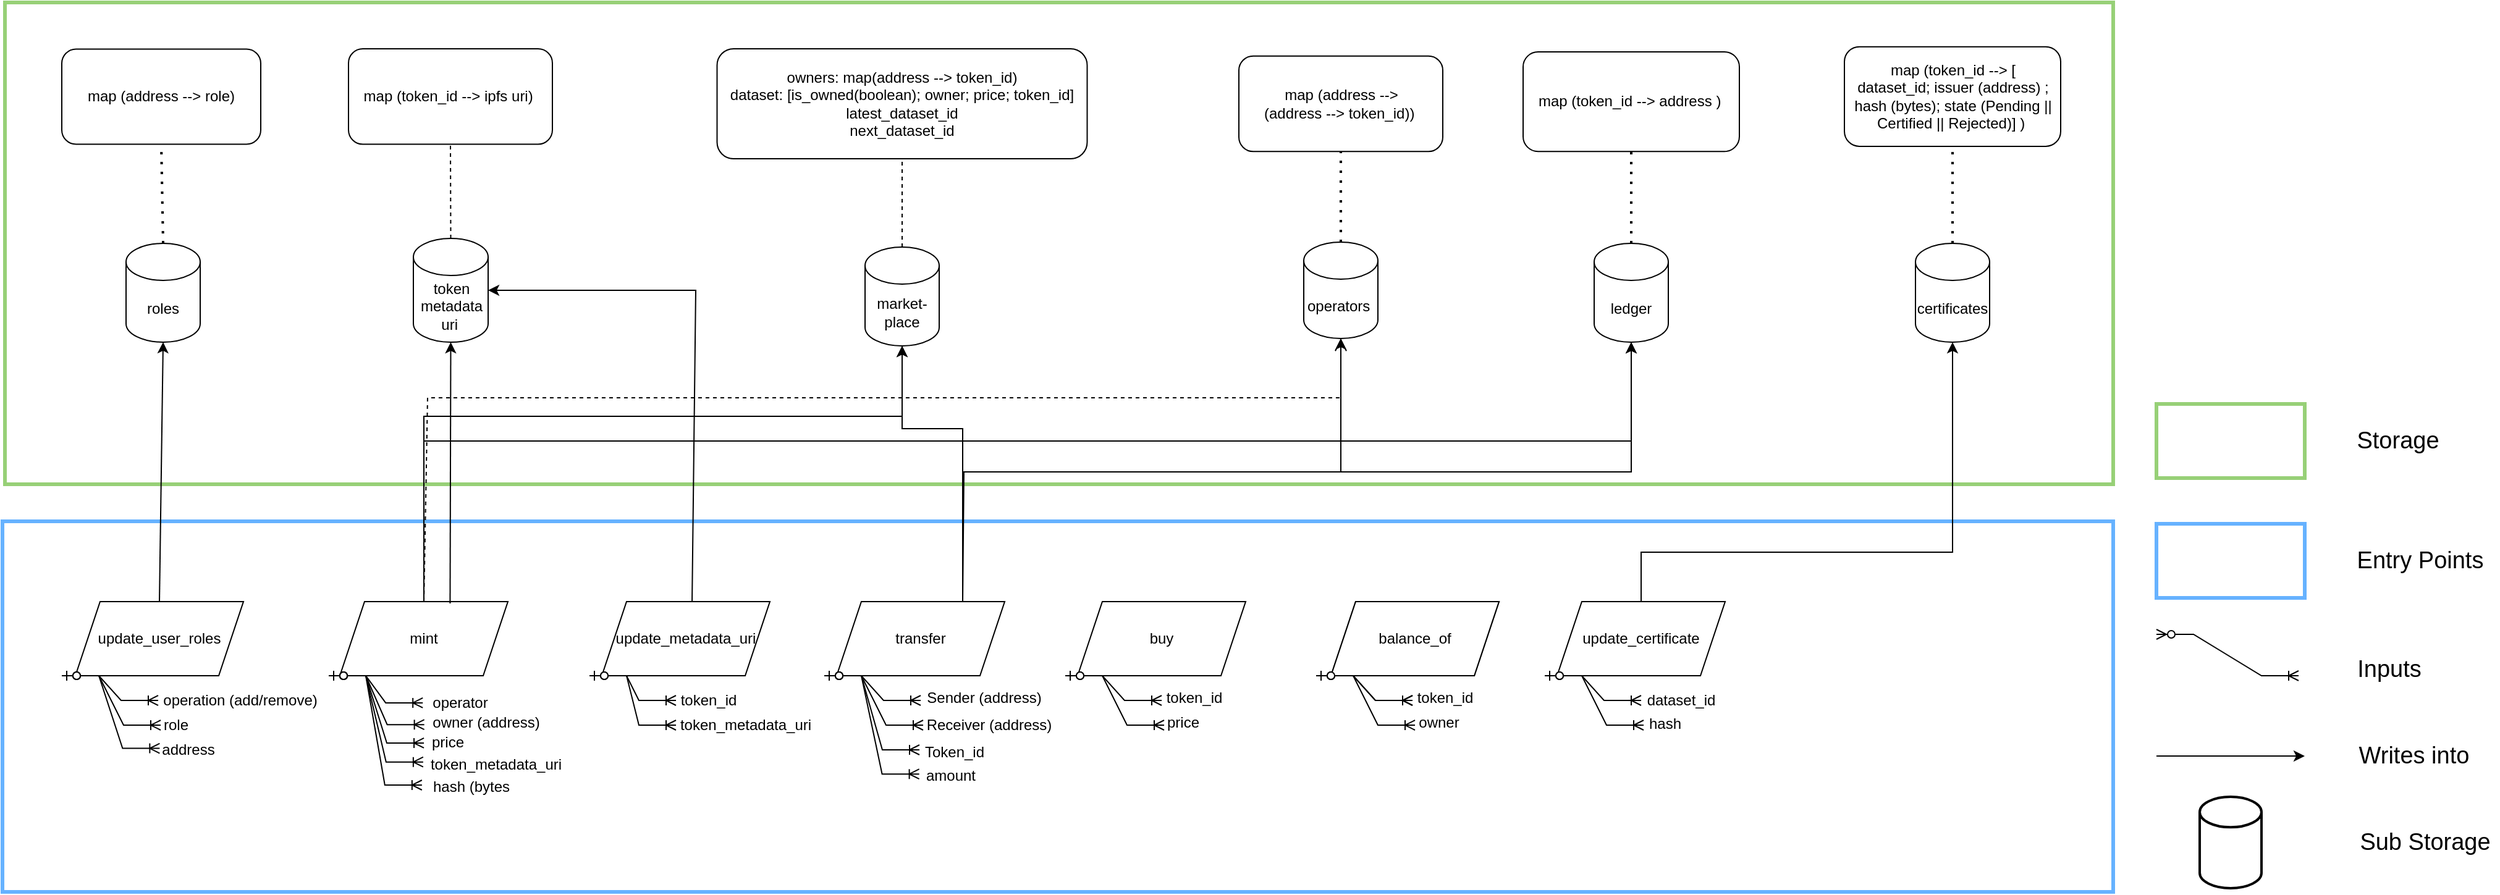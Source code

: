 <mxfile version="16.4.11" type="device" pages="2"><diagram id="ICNTY-sKX2gG1Nzq37Uo" name="Page-1"><mxGraphModel dx="1254" dy="1950" grid="1" gridSize="5" guides="1" tooltips="1" connect="1" arrows="1" fold="1" page="1" pageScale="1" pageWidth="827" pageHeight="1169" math="0" shadow="0"><root><mxCell id="0"/><mxCell id="1" parent="0"/><mxCell id="NSoQXmFxLBvkmw6NQW_M-10" value="" style="verticalLabelPosition=bottom;verticalAlign=top;html=1;shape=mxgraph.basic.rect;fillColor2=none;strokeWidth=3;size=20;indent=5;fillColor=none;gradientColor=#ffffff;strokeColor=#66B2FF;" vertex="1" parent="1"><mxGeometry x="292" y="285" width="1708" height="300" as="geometry"/></mxCell><mxCell id="NSoQXmFxLBvkmw6NQW_M-9" value="" style="verticalLabelPosition=bottom;verticalAlign=top;html=1;shape=mxgraph.basic.rect;fillColor2=none;strokeWidth=3;size=20;indent=5;gradientColor=#ffffff;fillColor=none;strokeColor=#97D077;" vertex="1" parent="1"><mxGeometry x="294" y="-135" width="1706" height="390" as="geometry"/></mxCell><mxCell id="802UrPeSLkG1yk2Ts2dt-2" value="roles" style="shape=cylinder3;whiteSpace=wrap;html=1;boundedLbl=1;backgroundOutline=1;size=15;" vertex="1" parent="1"><mxGeometry x="392" y="60" width="60" height="80" as="geometry"/></mxCell><mxCell id="802UrPeSLkG1yk2Ts2dt-3" value="update_user_roles" style="shape=parallelogram;perimeter=parallelogramPerimeter;whiteSpace=wrap;html=1;fixedSize=1;" vertex="1" parent="1"><mxGeometry x="351" y="350" width="136" height="60" as="geometry"/></mxCell><mxCell id="802UrPeSLkG1yk2Ts2dt-5" value="" style="edgeStyle=entityRelationEdgeStyle;fontSize=12;html=1;endArrow=ERoneToMany;startArrow=ERzeroToOne;rounded=0;" edge="1" parent="1"><mxGeometry width="100" height="100" relative="1" as="geometry"><mxPoint x="340" y="410" as="sourcePoint"/><mxPoint x="420" y="450" as="targetPoint"/></mxGeometry></mxCell><mxCell id="802UrPeSLkG1yk2Ts2dt-6" value="" style="edgeStyle=entityRelationEdgeStyle;fontSize=12;html=1;endArrow=ERoneToMany;startArrow=ERzeroToOne;rounded=0;" edge="1" parent="1"><mxGeometry width="100" height="100" relative="1" as="geometry"><mxPoint x="340" y="410" as="sourcePoint"/><mxPoint x="418" y="430" as="targetPoint"/></mxGeometry></mxCell><mxCell id="802UrPeSLkG1yk2Ts2dt-7" value="operation (add/remove)" style="text;html=1;align=center;verticalAlign=middle;resizable=0;points=[];autosize=1;strokeColor=none;fillColor=none;" vertex="1" parent="1"><mxGeometry x="412" y="418" width="144" height="24" as="geometry"/></mxCell><mxCell id="802UrPeSLkG1yk2Ts2dt-8" value="role" style="text;html=1;align=center;verticalAlign=middle;resizable=0;points=[];autosize=1;strokeColor=none;fillColor=none;" vertex="1" parent="1"><mxGeometry x="414" y="438" width="36" height="24" as="geometry"/></mxCell><mxCell id="802UrPeSLkG1yk2Ts2dt-10" value="" style="edgeStyle=entityRelationEdgeStyle;fontSize=12;html=1;endArrow=ERoneToMany;startArrow=ERzeroToOne;rounded=0;entryX=0.144;entryY=1.283;entryDx=0;entryDy=0;entryPerimeter=0;" edge="1" parent="1" target="802UrPeSLkG1yk2Ts2dt-8"><mxGeometry width="100" height="100" relative="1" as="geometry"><mxPoint x="340" y="410" as="sourcePoint"/><mxPoint x="424" y="474" as="targetPoint"/></mxGeometry></mxCell><mxCell id="802UrPeSLkG1yk2Ts2dt-11" value="address" style="text;html=1;align=center;verticalAlign=middle;resizable=0;points=[];autosize=1;strokeColor=none;fillColor=none;" vertex="1" parent="1"><mxGeometry x="412" y="458" width="60" height="24" as="geometry"/></mxCell><mxCell id="802UrPeSLkG1yk2Ts2dt-12" value="" style="endArrow=classic;html=1;rounded=0;entryX=0.5;entryY=1;entryDx=0;entryDy=0;entryPerimeter=0;exitX=0.5;exitY=0;exitDx=0;exitDy=0;" edge="1" parent="1" source="802UrPeSLkG1yk2Ts2dt-3" target="802UrPeSLkG1yk2Ts2dt-2"><mxGeometry width="50" height="50" relative="1" as="geometry"><mxPoint x="378" y="210" as="sourcePoint"/><mxPoint x="428" y="160" as="targetPoint"/></mxGeometry></mxCell><mxCell id="802UrPeSLkG1yk2Ts2dt-13" value="mint" style="shape=parallelogram;perimeter=parallelogramPerimeter;whiteSpace=wrap;html=1;fixedSize=1;" vertex="1" parent="1"><mxGeometry x="565" y="350" width="136" height="60" as="geometry"/></mxCell><mxCell id="802UrPeSLkG1yk2Ts2dt-14" value="" style="edgeStyle=entityRelationEdgeStyle;fontSize=12;html=1;endArrow=ERoneToMany;startArrow=ERzeroToOne;rounded=0;entryX=-0.007;entryY=0.556;entryDx=0;entryDy=0;entryPerimeter=0;" edge="1" parent="1" target="802UrPeSLkG1yk2Ts2dt-17"><mxGeometry width="100" height="100" relative="1" as="geometry"><mxPoint x="556" y="410" as="sourcePoint"/><mxPoint x="636" y="450" as="targetPoint"/></mxGeometry></mxCell><mxCell id="802UrPeSLkG1yk2Ts2dt-15" value="" style="edgeStyle=entityRelationEdgeStyle;fontSize=12;html=1;endArrow=ERoneToMany;startArrow=ERzeroToOne;rounded=0;entryX=-0.034;entryY=0.499;entryDx=0;entryDy=0;entryPerimeter=0;" edge="1" parent="1" target="802UrPeSLkG1yk2Ts2dt-16"><mxGeometry width="100" height="100" relative="1" as="geometry"><mxPoint x="556" y="410" as="sourcePoint"/><mxPoint x="634" y="430" as="targetPoint"/></mxGeometry></mxCell><mxCell id="802UrPeSLkG1yk2Ts2dt-16" value="operator" style="text;html=1;align=center;verticalAlign=middle;resizable=0;points=[];autosize=1;strokeColor=none;fillColor=none;" vertex="1" parent="1"><mxGeometry x="634" y="418" width="56" height="28" as="geometry"/></mxCell><mxCell id="802UrPeSLkG1yk2Ts2dt-17" value="owner (address)" style="text;html=1;align=center;verticalAlign=middle;resizable=0;points=[];autosize=1;strokeColor=none;fillColor=none;" vertex="1" parent="1"><mxGeometry x="634" y="434" width="98" height="28" as="geometry"/></mxCell><mxCell id="802UrPeSLkG1yk2Ts2dt-18" value="" style="edgeStyle=entityRelationEdgeStyle;fontSize=12;html=1;endArrow=ERoneToMany;startArrow=ERzeroToOne;rounded=0;entryX=-0.028;entryY=0.517;entryDx=0;entryDy=0;entryPerimeter=0;" edge="1" parent="1" target="802UrPeSLkG1yk2Ts2dt-19"><mxGeometry width="100" height="100" relative="1" as="geometry"><mxPoint x="556" y="410" as="sourcePoint"/><mxPoint x="627" y="466" as="targetPoint"/></mxGeometry></mxCell><mxCell id="802UrPeSLkG1yk2Ts2dt-19" value="price" style="text;html=1;align=center;verticalAlign=middle;resizable=0;points=[];autosize=1;strokeColor=none;fillColor=none;" vertex="1" parent="1"><mxGeometry x="634" y="450" width="35" height="28" as="geometry"/></mxCell><mxCell id="802UrPeSLkG1yk2Ts2dt-27" value="map (address --&amp;gt; role)" style="rounded=1;whiteSpace=wrap;html=1;" vertex="1" parent="1"><mxGeometry x="340" y="-97.25" width="161" height="77" as="geometry"/></mxCell><mxCell id="802UrPeSLkG1yk2Ts2dt-28" value="" style="edgeStyle=entityRelationEdgeStyle;fontSize=12;html=1;endArrow=ERoneToMany;startArrow=ERzeroToOne;rounded=0;entryX=0.012;entryY=0.422;entryDx=0;entryDy=0;entryPerimeter=0;" edge="1" parent="1" target="802UrPeSLkG1yk2Ts2dt-29"><mxGeometry width="100" height="100" relative="1" as="geometry"><mxPoint x="556" y="410" as="sourcePoint"/><mxPoint x="627" y="482" as="targetPoint"/></mxGeometry></mxCell><mxCell id="802UrPeSLkG1yk2Ts2dt-29" value="token_metadata_uri" style="text;html=1;align=center;verticalAlign=middle;resizable=0;points=[];autosize=1;strokeColor=none;fillColor=none;" vertex="1" parent="1"><mxGeometry x="631" y="468" width="119" height="28" as="geometry"/></mxCell><mxCell id="802UrPeSLkG1yk2Ts2dt-30" value="token metadata uri&amp;nbsp;" style="shape=cylinder3;whiteSpace=wrap;html=1;boundedLbl=1;backgroundOutline=1;size=15;" vertex="1" parent="1"><mxGeometry x="624.5" y="56" width="60.5" height="84" as="geometry"/></mxCell><mxCell id="802UrPeSLkG1yk2Ts2dt-31" value="" style="endArrow=classic;html=1;rounded=0;entryX=0.5;entryY=1;entryDx=0;entryDy=0;entryPerimeter=0;exitX=0.656;exitY=0.025;exitDx=0;exitDy=0;exitPerimeter=0;" edge="1" parent="1" source="802UrPeSLkG1yk2Ts2dt-13" target="802UrPeSLkG1yk2Ts2dt-30"><mxGeometry width="50" height="50" relative="1" as="geometry"><mxPoint x="650" y="255" as="sourcePoint"/><mxPoint x="806.6" y="140" as="targetPoint"/></mxGeometry></mxCell><mxCell id="802UrPeSLkG1yk2Ts2dt-32" value="update_metadata_uri" style="shape=parallelogram;perimeter=parallelogramPerimeter;whiteSpace=wrap;html=1;fixedSize=1;" vertex="1" parent="1"><mxGeometry x="777" y="350" width="136" height="60" as="geometry"/></mxCell><mxCell id="802UrPeSLkG1yk2Ts2dt-33" value="" style="edgeStyle=entityRelationEdgeStyle;fontSize=12;html=1;endArrow=ERoneToMany;startArrow=ERzeroToOne;rounded=0;" edge="1" parent="1"><mxGeometry width="100" height="100" relative="1" as="geometry"><mxPoint x="767" y="410" as="sourcePoint"/><mxPoint x="837" y="450" as="targetPoint"/></mxGeometry></mxCell><mxCell id="802UrPeSLkG1yk2Ts2dt-34" value="" style="edgeStyle=entityRelationEdgeStyle;fontSize=12;html=1;endArrow=ERoneToMany;startArrow=ERzeroToOne;rounded=0;" edge="1" parent="1"><mxGeometry width="100" height="100" relative="1" as="geometry"><mxPoint x="767" y="410" as="sourcePoint"/><mxPoint x="837" y="430" as="targetPoint"/></mxGeometry></mxCell><mxCell id="802UrPeSLkG1yk2Ts2dt-35" value="token_id" style="text;html=1;align=center;verticalAlign=middle;resizable=0;points=[];autosize=1;strokeColor=none;fillColor=none;" vertex="1" parent="1"><mxGeometry x="835" y="416" width="56" height="28" as="geometry"/></mxCell><mxCell id="802UrPeSLkG1yk2Ts2dt-36" value="token_metadata_uri" style="text;html=1;align=center;verticalAlign=middle;resizable=0;points=[];autosize=1;strokeColor=none;fillColor=none;" vertex="1" parent="1"><mxGeometry x="833" y="436" width="119" height="28" as="geometry"/></mxCell><mxCell id="802UrPeSLkG1yk2Ts2dt-49" value="transfer" style="shape=parallelogram;perimeter=parallelogramPerimeter;whiteSpace=wrap;html=1;fixedSize=1;" vertex="1" parent="1"><mxGeometry x="967" y="350" width="136" height="60" as="geometry"/></mxCell><mxCell id="802UrPeSLkG1yk2Ts2dt-50" value="" style="edgeStyle=entityRelationEdgeStyle;fontSize=12;html=1;endArrow=ERoneToMany;startArrow=ERzeroToOne;rounded=0;" edge="1" parent="1"><mxGeometry width="100" height="100" relative="1" as="geometry"><mxPoint x="957" y="410" as="sourcePoint"/><mxPoint x="1037" y="450" as="targetPoint"/></mxGeometry></mxCell><mxCell id="802UrPeSLkG1yk2Ts2dt-51" value="" style="edgeStyle=entityRelationEdgeStyle;fontSize=12;html=1;endArrow=ERoneToMany;startArrow=ERzeroToOne;rounded=0;" edge="1" parent="1"><mxGeometry width="100" height="100" relative="1" as="geometry"><mxPoint x="957" y="410" as="sourcePoint"/><mxPoint x="1035" y="430" as="targetPoint"/></mxGeometry></mxCell><mxCell id="802UrPeSLkG1yk2Ts2dt-52" value="Sender (address)" style="text;html=1;align=center;verticalAlign=middle;resizable=0;points=[];autosize=1;strokeColor=none;fillColor=none;" vertex="1" parent="1"><mxGeometry x="1033" y="414" width="105" height="28" as="geometry"/></mxCell><mxCell id="802UrPeSLkG1yk2Ts2dt-53" value="Receiver (address)" style="text;html=1;align=center;verticalAlign=middle;resizable=0;points=[];autosize=1;strokeColor=none;fillColor=none;" vertex="1" parent="1"><mxGeometry x="1034" y="436" width="112" height="28" as="geometry"/></mxCell><mxCell id="802UrPeSLkG1yk2Ts2dt-54" value="" style="edgeStyle=entityRelationEdgeStyle;fontSize=12;html=1;endArrow=ERoneToMany;startArrow=ERzeroToOne;rounded=0;" edge="1" parent="1"><mxGeometry width="100" height="100" relative="1" as="geometry"><mxPoint x="957" y="410" as="sourcePoint"/><mxPoint x="1034" y="470" as="targetPoint"/></mxGeometry></mxCell><mxCell id="802UrPeSLkG1yk2Ts2dt-55" value="Token_id" style="text;html=1;align=center;verticalAlign=middle;resizable=0;points=[];autosize=1;strokeColor=none;fillColor=none;" vertex="1" parent="1"><mxGeometry x="1034" y="458" width="56" height="28" as="geometry"/></mxCell><mxCell id="802UrPeSLkG1yk2Ts2dt-56" value="" style="edgeStyle=entityRelationEdgeStyle;fontSize=12;html=1;endArrow=ERoneToMany;startArrow=ERzeroToOne;rounded=0;entryX=-0.004;entryY=0.449;entryDx=0;entryDy=0;entryPerimeter=0;" edge="1" parent="1" target="802UrPeSLkG1yk2Ts2dt-57"><mxGeometry width="100" height="100" relative="1" as="geometry"><mxPoint x="957" y="410" as="sourcePoint"/><mxPoint x="1034" y="470" as="targetPoint"/></mxGeometry></mxCell><mxCell id="802UrPeSLkG1yk2Ts2dt-57" value="amount" style="text;html=1;align=center;verticalAlign=middle;resizable=0;points=[];autosize=1;strokeColor=none;fillColor=none;" vertex="1" parent="1"><mxGeometry x="1034" y="477" width="49" height="28" as="geometry"/></mxCell><mxCell id="802UrPeSLkG1yk2Ts2dt-58" value="buy" style="shape=parallelogram;perimeter=parallelogramPerimeter;whiteSpace=wrap;html=1;fixedSize=1;" vertex="1" parent="1"><mxGeometry x="1162" y="350" width="136" height="60" as="geometry"/></mxCell><mxCell id="802UrPeSLkG1yk2Ts2dt-59" value="" style="edgeStyle=entityRelationEdgeStyle;fontSize=12;html=1;endArrow=ERoneToMany;startArrow=ERzeroToOne;rounded=0;" edge="1" parent="1"><mxGeometry width="100" height="100" relative="1" as="geometry"><mxPoint x="1152" y="410" as="sourcePoint"/><mxPoint x="1232" y="450" as="targetPoint"/></mxGeometry></mxCell><mxCell id="802UrPeSLkG1yk2Ts2dt-60" value="" style="edgeStyle=entityRelationEdgeStyle;fontSize=12;html=1;endArrow=ERoneToMany;startArrow=ERzeroToOne;rounded=0;" edge="1" parent="1"><mxGeometry width="100" height="100" relative="1" as="geometry"><mxPoint x="1152" y="410" as="sourcePoint"/><mxPoint x="1230" y="430" as="targetPoint"/></mxGeometry></mxCell><mxCell id="802UrPeSLkG1yk2Ts2dt-61" value="token_id" style="text;html=1;align=center;verticalAlign=middle;resizable=0;points=[];autosize=1;strokeColor=none;fillColor=none;" vertex="1" parent="1"><mxGeometry x="1228" y="414" width="56" height="28" as="geometry"/></mxCell><mxCell id="802UrPeSLkG1yk2Ts2dt-62" value="price" style="text;html=1;align=center;verticalAlign=middle;resizable=0;points=[];autosize=1;strokeColor=none;fillColor=none;" vertex="1" parent="1"><mxGeometry x="1229" y="434" width="35" height="28" as="geometry"/></mxCell><mxCell id="802UrPeSLkG1yk2Ts2dt-63" value="balance_of" style="shape=parallelogram;perimeter=parallelogramPerimeter;whiteSpace=wrap;html=1;fixedSize=1;" vertex="1" parent="1"><mxGeometry x="1367" y="350" width="136" height="60" as="geometry"/></mxCell><mxCell id="802UrPeSLkG1yk2Ts2dt-64" value="" style="edgeStyle=entityRelationEdgeStyle;fontSize=12;html=1;endArrow=ERoneToMany;startArrow=ERzeroToOne;rounded=0;" edge="1" parent="1"><mxGeometry width="100" height="100" relative="1" as="geometry"><mxPoint x="1355" y="410" as="sourcePoint"/><mxPoint x="1435" y="450" as="targetPoint"/></mxGeometry></mxCell><mxCell id="802UrPeSLkG1yk2Ts2dt-65" value="" style="edgeStyle=entityRelationEdgeStyle;fontSize=12;html=1;endArrow=ERoneToMany;startArrow=ERzeroToOne;rounded=0;" edge="1" parent="1"><mxGeometry width="100" height="100" relative="1" as="geometry"><mxPoint x="1355" y="410" as="sourcePoint"/><mxPoint x="1433" y="430" as="targetPoint"/></mxGeometry></mxCell><mxCell id="802UrPeSLkG1yk2Ts2dt-66" value="token_id" style="text;html=1;align=center;verticalAlign=middle;resizable=0;points=[];autosize=1;strokeColor=none;fillColor=none;" vertex="1" parent="1"><mxGeometry x="1431" y="414" width="56" height="28" as="geometry"/></mxCell><mxCell id="802UrPeSLkG1yk2Ts2dt-67" value="owner" style="text;html=1;align=center;verticalAlign=middle;resizable=0;points=[];autosize=1;strokeColor=none;fillColor=none;" vertex="1" parent="1"><mxGeometry x="1433" y="434" width="42" height="28" as="geometry"/></mxCell><mxCell id="802UrPeSLkG1yk2Ts2dt-68" value="market-place" style="shape=cylinder3;whiteSpace=wrap;html=1;boundedLbl=1;backgroundOutline=1;size=15;" vertex="1" parent="1"><mxGeometry x="990" y="63" width="60" height="80" as="geometry"/></mxCell><mxCell id="802UrPeSLkG1yk2Ts2dt-70" value="owners: map(address --&amp;gt; token_id)&lt;br&gt;dataset: [is_owned(boolean); owner; price; token_id]&lt;br&gt;latest_dataset_id&lt;br&gt;next_dataset_id" style="rounded=1;whiteSpace=wrap;html=1;" vertex="1" parent="1"><mxGeometry x="870.25" y="-97.5" width="299.5" height="89" as="geometry"/></mxCell><mxCell id="802UrPeSLkG1yk2Ts2dt-73" value="map (token_id --&amp;gt; ipfs uri)&amp;nbsp;" style="rounded=1;whiteSpace=wrap;html=1;" vertex="1" parent="1"><mxGeometry x="572" y="-97.5" width="165" height="77.25" as="geometry"/></mxCell><mxCell id="802UrPeSLkG1yk2Ts2dt-75" value="" style="endArrow=classic;html=1;rounded=0;entryX=1;entryY=0.5;entryDx=0;entryDy=0;entryPerimeter=0;exitX=0.537;exitY=0.008;exitDx=0;exitDy=0;exitPerimeter=0;" edge="1" parent="1" source="802UrPeSLkG1yk2Ts2dt-32" target="802UrPeSLkG1yk2Ts2dt-30"><mxGeometry width="50" height="50" relative="1" as="geometry"><mxPoint x="938" y="225" as="sourcePoint"/><mxPoint x="988" y="175" as="targetPoint"/><Array as="points"><mxPoint x="853" y="98"/></Array></mxGeometry></mxCell><mxCell id="802UrPeSLkG1yk2Ts2dt-78" value="operators&amp;nbsp;" style="shape=cylinder3;whiteSpace=wrap;html=1;boundedLbl=1;backgroundOutline=1;size=15;" vertex="1" parent="1"><mxGeometry x="1345" y="59" width="60" height="78" as="geometry"/></mxCell><mxCell id="802UrPeSLkG1yk2Ts2dt-79" value="ledger" style="shape=cylinder3;whiteSpace=wrap;html=1;boundedLbl=1;backgroundOutline=1;size=15;" vertex="1" parent="1"><mxGeometry x="1580" y="60" width="60" height="80" as="geometry"/></mxCell><mxCell id="802UrPeSLkG1yk2Ts2dt-80" value="map (token_id --&amp;gt; address )&amp;nbsp;" style="rounded=1;whiteSpace=wrap;html=1;" vertex="1" parent="1"><mxGeometry x="1522.5" y="-95" width="175" height="80.62" as="geometry"/></mxCell><mxCell id="802UrPeSLkG1yk2Ts2dt-82" value="" style="endArrow=none;dashed=1;html=1;dashPattern=1 3;strokeWidth=2;rounded=0;entryX=0.5;entryY=1;entryDx=0;entryDy=0;exitX=0.5;exitY=0;exitDx=0;exitDy=0;exitPerimeter=0;" edge="1" parent="1" source="802UrPeSLkG1yk2Ts2dt-79" target="802UrPeSLkG1yk2Ts2dt-80"><mxGeometry width="50" height="50" relative="1" as="geometry"><mxPoint x="1785" y="85" as="sourcePoint"/><mxPoint x="1835" y="35" as="targetPoint"/></mxGeometry></mxCell><mxCell id="NSoQXmFxLBvkmw6NQW_M-3" value="" style="endArrow=none;dashed=1;html=1;rounded=0;entryX=0.5;entryY=1;entryDx=0;entryDy=0;exitX=0.5;exitY=0;exitDx=0;exitDy=0;exitPerimeter=0;" edge="1" parent="1" source="802UrPeSLkG1yk2Ts2dt-68" target="802UrPeSLkG1yk2Ts2dt-70"><mxGeometry width="50" height="50" relative="1" as="geometry"><mxPoint x="935" y="205" as="sourcePoint"/><mxPoint x="985" y="155" as="targetPoint"/></mxGeometry></mxCell><mxCell id="NSoQXmFxLBvkmw6NQW_M-4" value="" style="endArrow=none;dashed=1;html=1;rounded=0;entryX=0.5;entryY=1;entryDx=0;entryDy=0;exitX=0.5;exitY=0;exitDx=0;exitDy=0;exitPerimeter=0;" edge="1" parent="1" source="802UrPeSLkG1yk2Ts2dt-30" target="802UrPeSLkG1yk2Ts2dt-73"><mxGeometry width="50" height="50" relative="1" as="geometry"><mxPoint x="760" y="63" as="sourcePoint"/><mxPoint x="760" y="-8.5" as="targetPoint"/></mxGeometry></mxCell><mxCell id="NSoQXmFxLBvkmw6NQW_M-5" value="" style="endArrow=classic;html=1;rounded=0;entryX=0.5;entryY=1;entryDx=0;entryDy=0;entryPerimeter=0;exitX=0.5;exitY=0;exitDx=0;exitDy=0;" edge="1" parent="1" source="802UrPeSLkG1yk2Ts2dt-13" target="802UrPeSLkG1yk2Ts2dt-79"><mxGeometry width="50" height="50" relative="1" as="geometry"><mxPoint x="1020" y="205" as="sourcePoint"/><mxPoint x="1070" y="155" as="targetPoint"/><Array as="points"><mxPoint x="633" y="220"/><mxPoint x="1610" y="220"/></Array></mxGeometry></mxCell><mxCell id="NSoQXmFxLBvkmw6NQW_M-6" value="" style="html=1;verticalAlign=bottom;endArrow=open;dashed=1;endSize=8;rounded=0;entryX=0.5;entryY=1;entryDx=0;entryDy=0;entryPerimeter=0;exitX=0.5;exitY=0;exitDx=0;exitDy=0;" edge="1" parent="1" source="802UrPeSLkG1yk2Ts2dt-13" target="802UrPeSLkG1yk2Ts2dt-78"><mxGeometry relative="1" as="geometry"><mxPoint x="1060" y="175" as="sourcePoint"/><mxPoint x="980" y="175" as="targetPoint"/><Array as="points"><mxPoint x="636" y="185"/><mxPoint x="1375" y="185"/></Array></mxGeometry></mxCell><mxCell id="NSoQXmFxLBvkmw6NQW_M-11" value="map (address --&amp;gt; &lt;br&gt;(address --&amp;gt; token_id))&amp;nbsp;" style="rounded=1;whiteSpace=wrap;html=1;" vertex="1" parent="1"><mxGeometry x="1292.5" y="-91.63" width="165" height="77.25" as="geometry"/></mxCell><mxCell id="NSoQXmFxLBvkmw6NQW_M-12" value="" style="endArrow=none;dashed=1;html=1;dashPattern=1 3;strokeWidth=2;rounded=0;entryX=0.5;entryY=1;entryDx=0;entryDy=0;exitX=0.5;exitY=0;exitDx=0;exitDy=0;exitPerimeter=0;" edge="1" parent="1" source="802UrPeSLkG1yk2Ts2dt-78" target="NSoQXmFxLBvkmw6NQW_M-11"><mxGeometry width="50" height="50" relative="1" as="geometry"><mxPoint x="1305" y="60" as="sourcePoint"/><mxPoint x="1355" y="10" as="targetPoint"/></mxGeometry></mxCell><mxCell id="NSoQXmFxLBvkmw6NQW_M-14" value="" style="endArrow=classic;html=1;rounded=0;entryX=0.5;entryY=1;entryDx=0;entryDy=0;entryPerimeter=0;exitX=0.5;exitY=0;exitDx=0;exitDy=0;" edge="1" parent="1" source="802UrPeSLkG1yk2Ts2dt-13" target="802UrPeSLkG1yk2Ts2dt-68"><mxGeometry width="50" height="50" relative="1" as="geometry"><mxPoint x="920" y="180" as="sourcePoint"/><mxPoint x="685" y="110" as="targetPoint"/><Array as="points"><mxPoint x="633" y="200"/><mxPoint x="1020" y="200"/></Array></mxGeometry></mxCell><mxCell id="NSoQXmFxLBvkmw6NQW_M-15" value="" style="rounded=0;whiteSpace=wrap;html=1;strokeColor=#66B2FF;strokeWidth=3;fillColor=none;gradientColor=#ffffff;" vertex="1" parent="1"><mxGeometry x="2035" y="287" width="120" height="60" as="geometry"/></mxCell><mxCell id="NSoQXmFxLBvkmw6NQW_M-16" value="" style="rounded=0;whiteSpace=wrap;html=1;strokeColor=#97D077;strokeWidth=3;fillColor=none;gradientColor=#ffffff;" vertex="1" parent="1"><mxGeometry x="2035" y="190" width="120" height="60" as="geometry"/></mxCell><mxCell id="NSoQXmFxLBvkmw6NQW_M-17" value="Storage" style="text;html=1;align=center;verticalAlign=middle;resizable=0;points=[];autosize=1;fontSize=19;strokeColor=none;" vertex="1" parent="1"><mxGeometry x="2190" y="205" width="80" height="30" as="geometry"/></mxCell><mxCell id="NSoQXmFxLBvkmw6NQW_M-18" value="Entry Points" style="text;html=1;align=center;verticalAlign=middle;resizable=0;points=[];autosize=1;fontSize=19;strokeColor=none;" vertex="1" parent="1"><mxGeometry x="2190" y="302" width="115" height="30" as="geometry"/></mxCell><mxCell id="NSoQXmFxLBvkmw6NQW_M-19" value="" style="edgeStyle=entityRelationEdgeStyle;fontSize=12;html=1;endArrow=ERoneToMany;startArrow=ERzeroToMany;rounded=0;" edge="1" parent="1"><mxGeometry width="100" height="100" relative="1" as="geometry"><mxPoint x="2035" y="376.5" as="sourcePoint"/><mxPoint x="2150" y="410" as="targetPoint"/></mxGeometry></mxCell><mxCell id="NSoQXmFxLBvkmw6NQW_M-20" value="Inputs" style="text;html=1;align=center;verticalAlign=middle;resizable=0;points=[];autosize=1;fontSize=19;strokeColor=none;" vertex="1" parent="1"><mxGeometry x="2190" y="390" width="65" height="30" as="geometry"/></mxCell><mxCell id="NSoQXmFxLBvkmw6NQW_M-21" value="" style="endArrow=classic;html=1;rounded=0;fontSize=19;" edge="1" parent="1"><mxGeometry width="50" height="50" relative="1" as="geometry"><mxPoint x="2035" y="475" as="sourcePoint"/><mxPoint x="2155" y="475" as="targetPoint"/></mxGeometry></mxCell><mxCell id="NSoQXmFxLBvkmw6NQW_M-22" value="Writes into" style="text;html=1;align=center;verticalAlign=middle;resizable=0;points=[];autosize=1;fontSize=19;strokeColor=none;" vertex="1" parent="1"><mxGeometry x="2190" y="460" width="105" height="30" as="geometry"/></mxCell><mxCell id="NSoQXmFxLBvkmw6NQW_M-23" value="" style="strokeWidth=2;html=1;shape=mxgraph.flowchart.database;whiteSpace=wrap;fontSize=19;fillColor=none;gradientColor=#ffffff;" vertex="1" parent="1"><mxGeometry x="2070" y="508" width="50" height="74" as="geometry"/></mxCell><mxCell id="NSoQXmFxLBvkmw6NQW_M-24" value="Sub Storage" style="text;html=1;align=center;verticalAlign=middle;resizable=0;points=[];autosize=1;fontSize=19;strokeColor=none;" vertex="1" parent="1"><mxGeometry x="2192" y="530" width="120" height="30" as="geometry"/></mxCell><mxCell id="NSoQXmFxLBvkmw6NQW_M-25" value="certificates" style="shape=cylinder3;whiteSpace=wrap;html=1;boundedLbl=1;backgroundOutline=1;size=15;" vertex="1" parent="1"><mxGeometry x="1840" y="60" width="60" height="80" as="geometry"/></mxCell><mxCell id="NSoQXmFxLBvkmw6NQW_M-26" value="" style="edgeStyle=entityRelationEdgeStyle;fontSize=12;html=1;endArrow=ERoneToMany;startArrow=ERzeroToOne;rounded=0;entryX=-0.021;entryY=0.425;entryDx=0;entryDy=0;entryPerimeter=0;" edge="1" parent="1" target="NSoQXmFxLBvkmw6NQW_M-27"><mxGeometry width="100" height="100" relative="1" as="geometry"><mxPoint x="556" y="410" as="sourcePoint"/><mxPoint x="630" y="500" as="targetPoint"/></mxGeometry></mxCell><mxCell id="NSoQXmFxLBvkmw6NQW_M-27" value="hash (bytes" style="text;html=1;align=center;verticalAlign=middle;resizable=0;points=[];autosize=1;strokeColor=none;fillColor=none;" vertex="1" parent="1"><mxGeometry x="633" y="490" width="75" height="20" as="geometry"/></mxCell><mxCell id="NSoQXmFxLBvkmw6NQW_M-28" value="balance_of" style="shape=parallelogram;perimeter=parallelogramPerimeter;whiteSpace=wrap;html=1;fixedSize=1;" vertex="1" parent="1"><mxGeometry x="1367" y="350" width="136" height="60" as="geometry"/></mxCell><mxCell id="NSoQXmFxLBvkmw6NQW_M-29" value="" style="edgeStyle=entityRelationEdgeStyle;fontSize=12;html=1;endArrow=ERoneToMany;startArrow=ERzeroToOne;rounded=0;" edge="1" parent="1"><mxGeometry width="100" height="100" relative="1" as="geometry"><mxPoint x="1355" y="410" as="sourcePoint"/><mxPoint x="1433" y="430" as="targetPoint"/></mxGeometry></mxCell><mxCell id="NSoQXmFxLBvkmw6NQW_M-32" value="update_certificate" style="shape=parallelogram;perimeter=parallelogramPerimeter;whiteSpace=wrap;html=1;fixedSize=1;" vertex="1" parent="1"><mxGeometry x="1550" y="350" width="136" height="60" as="geometry"/></mxCell><mxCell id="NSoQXmFxLBvkmw6NQW_M-36" value="" style="edgeStyle=entityRelationEdgeStyle;fontSize=12;html=1;endArrow=ERoneToMany;startArrow=ERzeroToOne;rounded=0;" edge="1" parent="1"><mxGeometry width="100" height="100" relative="1" as="geometry"><mxPoint x="1540" y="410.0" as="sourcePoint"/><mxPoint x="1620" y="450.0" as="targetPoint"/></mxGeometry></mxCell><mxCell id="NSoQXmFxLBvkmw6NQW_M-37" value="" style="edgeStyle=entityRelationEdgeStyle;fontSize=12;html=1;endArrow=ERoneToMany;startArrow=ERzeroToOne;rounded=0;" edge="1" parent="1"><mxGeometry width="100" height="100" relative="1" as="geometry"><mxPoint x="1540" y="410.0" as="sourcePoint"/><mxPoint x="1618" y="430.0" as="targetPoint"/></mxGeometry></mxCell><mxCell id="NSoQXmFxLBvkmw6NQW_M-38" value="dataset_id" style="text;html=1;align=center;verticalAlign=middle;resizable=0;points=[];autosize=1;strokeColor=none;fillColor=none;" vertex="1" parent="1"><mxGeometry x="1615" y="420" width="70" height="20" as="geometry"/></mxCell><mxCell id="NSoQXmFxLBvkmw6NQW_M-39" value="hash" style="text;html=1;align=center;verticalAlign=middle;resizable=0;points=[];autosize=1;strokeColor=none;fillColor=none;" vertex="1" parent="1"><mxGeometry x="1617" y="439" width="40" height="20" as="geometry"/></mxCell><mxCell id="NSoQXmFxLBvkmw6NQW_M-40" value="" style="endArrow=classic;html=1;rounded=0;fontSize=19;entryX=0.5;entryY=1;entryDx=0;entryDy=0;entryPerimeter=0;exitX=0.5;exitY=0;exitDx=0;exitDy=0;" edge="1" parent="1" source="NSoQXmFxLBvkmw6NQW_M-32" target="NSoQXmFxLBvkmw6NQW_M-25"><mxGeometry width="50" height="50" relative="1" as="geometry"><mxPoint x="1725" y="300" as="sourcePoint"/><mxPoint x="1775" y="250" as="targetPoint"/><Array as="points"><mxPoint x="1618" y="310"/><mxPoint x="1870" y="310"/></Array></mxGeometry></mxCell><mxCell id="NSoQXmFxLBvkmw6NQW_M-41" value="map (token_id --&amp;gt; [&lt;br&gt;dataset_id; issuer (address) ; hash (bytes); state (Pending || Certified || Rejected)]&amp;nbsp;)&amp;nbsp;" style="rounded=1;whiteSpace=wrap;html=1;" vertex="1" parent="1"><mxGeometry x="1782.5" y="-99.18" width="175" height="80.62" as="geometry"/></mxCell><mxCell id="NSoQXmFxLBvkmw6NQW_M-42" value="" style="endArrow=none;dashed=1;html=1;dashPattern=1 3;strokeWidth=2;rounded=0;entryX=0.5;entryY=1;entryDx=0;entryDy=0;exitX=0.5;exitY=0;exitDx=0;exitDy=0;exitPerimeter=0;" edge="1" parent="1" source="NSoQXmFxLBvkmw6NQW_M-25" target="NSoQXmFxLBvkmw6NQW_M-41"><mxGeometry width="50" height="50" relative="1" as="geometry"><mxPoint x="1800.0" y="60" as="sourcePoint"/><mxPoint x="1800.0" y="-14.38" as="targetPoint"/></mxGeometry></mxCell><mxCell id="NSoQXmFxLBvkmw6NQW_M-43" value="" style="endArrow=none;dashed=1;html=1;dashPattern=1 3;strokeWidth=2;rounded=0;entryX=0.5;entryY=1;entryDx=0;entryDy=0;exitX=0.5;exitY=0;exitDx=0;exitDy=0;exitPerimeter=0;" edge="1" parent="1" source="802UrPeSLkG1yk2Ts2dt-2" target="802UrPeSLkG1yk2Ts2dt-27"><mxGeometry width="50" height="50" relative="1" as="geometry"><mxPoint x="470.0" y="65.88" as="sourcePoint"/><mxPoint x="470.0" y="-8.5" as="targetPoint"/></mxGeometry></mxCell><mxCell id="NSoQXmFxLBvkmw6NQW_M-44" value="" style="endArrow=classic;html=1;rounded=0;fontSize=19;fontColor=#000000;entryX=0.5;entryY=1;entryDx=0;entryDy=0;entryPerimeter=0;exitX=0.75;exitY=0;exitDx=0;exitDy=0;" edge="1" parent="1" source="802UrPeSLkG1yk2Ts2dt-49" target="802UrPeSLkG1yk2Ts2dt-68"><mxGeometry width="50" height="50" relative="1" as="geometry"><mxPoint x="1145" y="225" as="sourcePoint"/><mxPoint x="1195" y="175" as="targetPoint"/><Array as="points"><mxPoint x="1069" y="210"/><mxPoint x="1020" y="210"/></Array></mxGeometry></mxCell><mxCell id="NSoQXmFxLBvkmw6NQW_M-45" value="" style="endArrow=classic;html=1;rounded=0;fontSize=19;fontColor=#000000;entryX=0.5;entryY=1;entryDx=0;entryDy=0;entryPerimeter=0;exitX=0.75;exitY=0;exitDx=0;exitDy=0;" edge="1" parent="1" source="802UrPeSLkG1yk2Ts2dt-49" target="802UrPeSLkG1yk2Ts2dt-79"><mxGeometry width="50" height="50" relative="1" as="geometry"><mxPoint x="1060" y="220" as="sourcePoint"/><mxPoint x="1120" y="190" as="targetPoint"/><Array as="points"><mxPoint x="1070" y="245"/><mxPoint x="1610" y="245"/></Array></mxGeometry></mxCell><mxCell id="NSoQXmFxLBvkmw6NQW_M-46" value="" style="endArrow=classic;html=1;rounded=0;fontSize=19;fontColor=#000000;entryX=0.5;entryY=1;entryDx=0;entryDy=0;entryPerimeter=0;" edge="1" parent="1" target="802UrPeSLkG1yk2Ts2dt-78"><mxGeometry width="50" height="50" relative="1" as="geometry"><mxPoint x="1375" y="245" as="sourcePoint"/><mxPoint x="1335" y="100" as="targetPoint"/></mxGeometry></mxCell></root></mxGraphModel></diagram><diagram id="YVvraSuU5TZXO1vqBB98" name="Page-2"><mxGraphModel dx="573" dy="357" grid="1" gridSize="7" guides="1" tooltips="1" connect="1" arrows="1" fold="1" page="1" pageScale="1" pageWidth="827" pageHeight="1169" math="0" shadow="0"><root><mxCell id="zAFrL-Hr5PjxKyazVIkK-0"/><mxCell id="zAFrL-Hr5PjxKyazVIkK-1" parent="zAFrL-Hr5PjxKyazVIkK-0"/><mxCell id="t1H_9DlXLgoZnSP3kY13-0" value="roles" style="shape=cylinder3;whiteSpace=wrap;html=1;boundedLbl=1;backgroundOutline=1;size=15;" vertex="1" parent="zAFrL-Hr5PjxKyazVIkK-1"><mxGeometry x="196" y="291" width="60" height="80" as="geometry"/></mxCell><mxCell id="t1H_9DlXLgoZnSP3kY13-1" value="update_user_roles" style="shape=parallelogram;perimeter=parallelogramPerimeter;whiteSpace=wrap;html=1;fixedSize=1;" vertex="1" parent="zAFrL-Hr5PjxKyazVIkK-1"><mxGeometry x="158" y="491" width="136" height="60" as="geometry"/></mxCell><mxCell id="t1H_9DlXLgoZnSP3kY13-2" value="" style="edgeStyle=entityRelationEdgeStyle;fontSize=12;html=1;endArrow=ERoneToMany;startArrow=ERzeroToOne;rounded=0;" edge="1" parent="zAFrL-Hr5PjxKyazVIkK-1"><mxGeometry width="100" height="100" relative="1" as="geometry"><mxPoint x="284" y="491" as="sourcePoint"/><mxPoint x="364" y="531" as="targetPoint"/></mxGeometry></mxCell><mxCell id="t1H_9DlXLgoZnSP3kY13-3" value="" style="edgeStyle=entityRelationEdgeStyle;fontSize=12;html=1;endArrow=ERoneToMany;startArrow=ERzeroToOne;rounded=0;" edge="1" parent="zAFrL-Hr5PjxKyazVIkK-1"><mxGeometry width="100" height="100" relative="1" as="geometry"><mxPoint x="284" y="491" as="sourcePoint"/><mxPoint x="362" y="511" as="targetPoint"/></mxGeometry></mxCell><mxCell id="t1H_9DlXLgoZnSP3kY13-4" value="operation (add/remove)" style="text;html=1;align=center;verticalAlign=middle;resizable=0;points=[];autosize=1;strokeColor=none;fillColor=none;" vertex="1" parent="zAFrL-Hr5PjxKyazVIkK-1"><mxGeometry x="56" y="573" width="144" height="24" as="geometry"/></mxCell><mxCell id="t1H_9DlXLgoZnSP3kY13-5" value="role" style="text;html=1;align=center;verticalAlign=middle;resizable=0;points=[];autosize=1;strokeColor=none;fillColor=none;" vertex="1" parent="zAFrL-Hr5PjxKyazVIkK-1"><mxGeometry x="196" y="616" width="36" height="24" as="geometry"/></mxCell><mxCell id="t1H_9DlXLgoZnSP3kY13-7" value="address" style="text;html=1;align=center;verticalAlign=middle;resizable=0;points=[];autosize=1;strokeColor=none;fillColor=none;" vertex="1" parent="zAFrL-Hr5PjxKyazVIkK-1"><mxGeometry x="248" y="573" width="60" height="24" as="geometry"/></mxCell><mxCell id="t1H_9DlXLgoZnSP3kY13-8" value="" style="endArrow=classic;html=1;rounded=0;entryX=0.5;entryY=1;entryDx=0;entryDy=0;entryPerimeter=0;exitX=0.5;exitY=0;exitDx=0;exitDy=0;" edge="1" parent="zAFrL-Hr5PjxKyazVIkK-1" source="t1H_9DlXLgoZnSP3kY13-1" target="t1H_9DlXLgoZnSP3kY13-0"><mxGeometry width="50" height="50" relative="1" as="geometry"><mxPoint x="182" y="441" as="sourcePoint"/><mxPoint x="232" y="391" as="targetPoint"/></mxGeometry></mxCell><mxCell id="t1H_9DlXLgoZnSP3kY13-9" value="map (address --&amp;gt; role)" style="rounded=1;whiteSpace=wrap;html=1;" vertex="1" parent="zAFrL-Hr5PjxKyazVIkK-1"><mxGeometry x="147" y="105" width="161" height="77" as="geometry"/></mxCell><mxCell id="t1H_9DlXLgoZnSP3kY13-10" value="" style="endArrow=none;dashed=1;html=1;dashPattern=1 3;strokeWidth=2;rounded=0;entryX=0.471;entryY=1.021;entryDx=0;entryDy=0;entryPerimeter=0;" edge="1" parent="zAFrL-Hr5PjxKyazVIkK-1" target="t1H_9DlXLgoZnSP3kY13-9"><mxGeometry width="50" height="50" relative="1" as="geometry"><mxPoint x="223" y="291" as="sourcePoint"/><mxPoint x="274" y="241" as="targetPoint"/></mxGeometry></mxCell><mxCell id="t1H_9DlXLgoZnSP3kY13-14" value="" style="shape=waypoint;sketch=0;fillStyle=solid;size=6;pointerEvents=1;points=[];fillColor=none;resizable=0;rotatable=0;perimeter=centerPerimeter;snapToPoint=1;" vertex="1" parent="zAFrL-Hr5PjxKyazVIkK-1"><mxGeometry x="196" y="531" width="40" height="40" as="geometry"/></mxCell><mxCell id="t1H_9DlXLgoZnSP3kY13-16" value="" style="endArrow=none;html=1;rounded=0;entryX=0.418;entryY=0.614;entryDx=0;entryDy=0;entryPerimeter=0;exitX=0.639;exitY=-0.03;exitDx=0;exitDy=0;exitPerimeter=0;" edge="1" parent="zAFrL-Hr5PjxKyazVIkK-1" source="t1H_9DlXLgoZnSP3kY13-5" target="t1H_9DlXLgoZnSP3kY13-14"><mxGeometry width="50" height="50" relative="1" as="geometry"><mxPoint x="154" y="582" as="sourcePoint"/><mxPoint x="204" y="532" as="targetPoint"/></mxGeometry></mxCell></root></mxGraphModel></diagram></mxfile>
